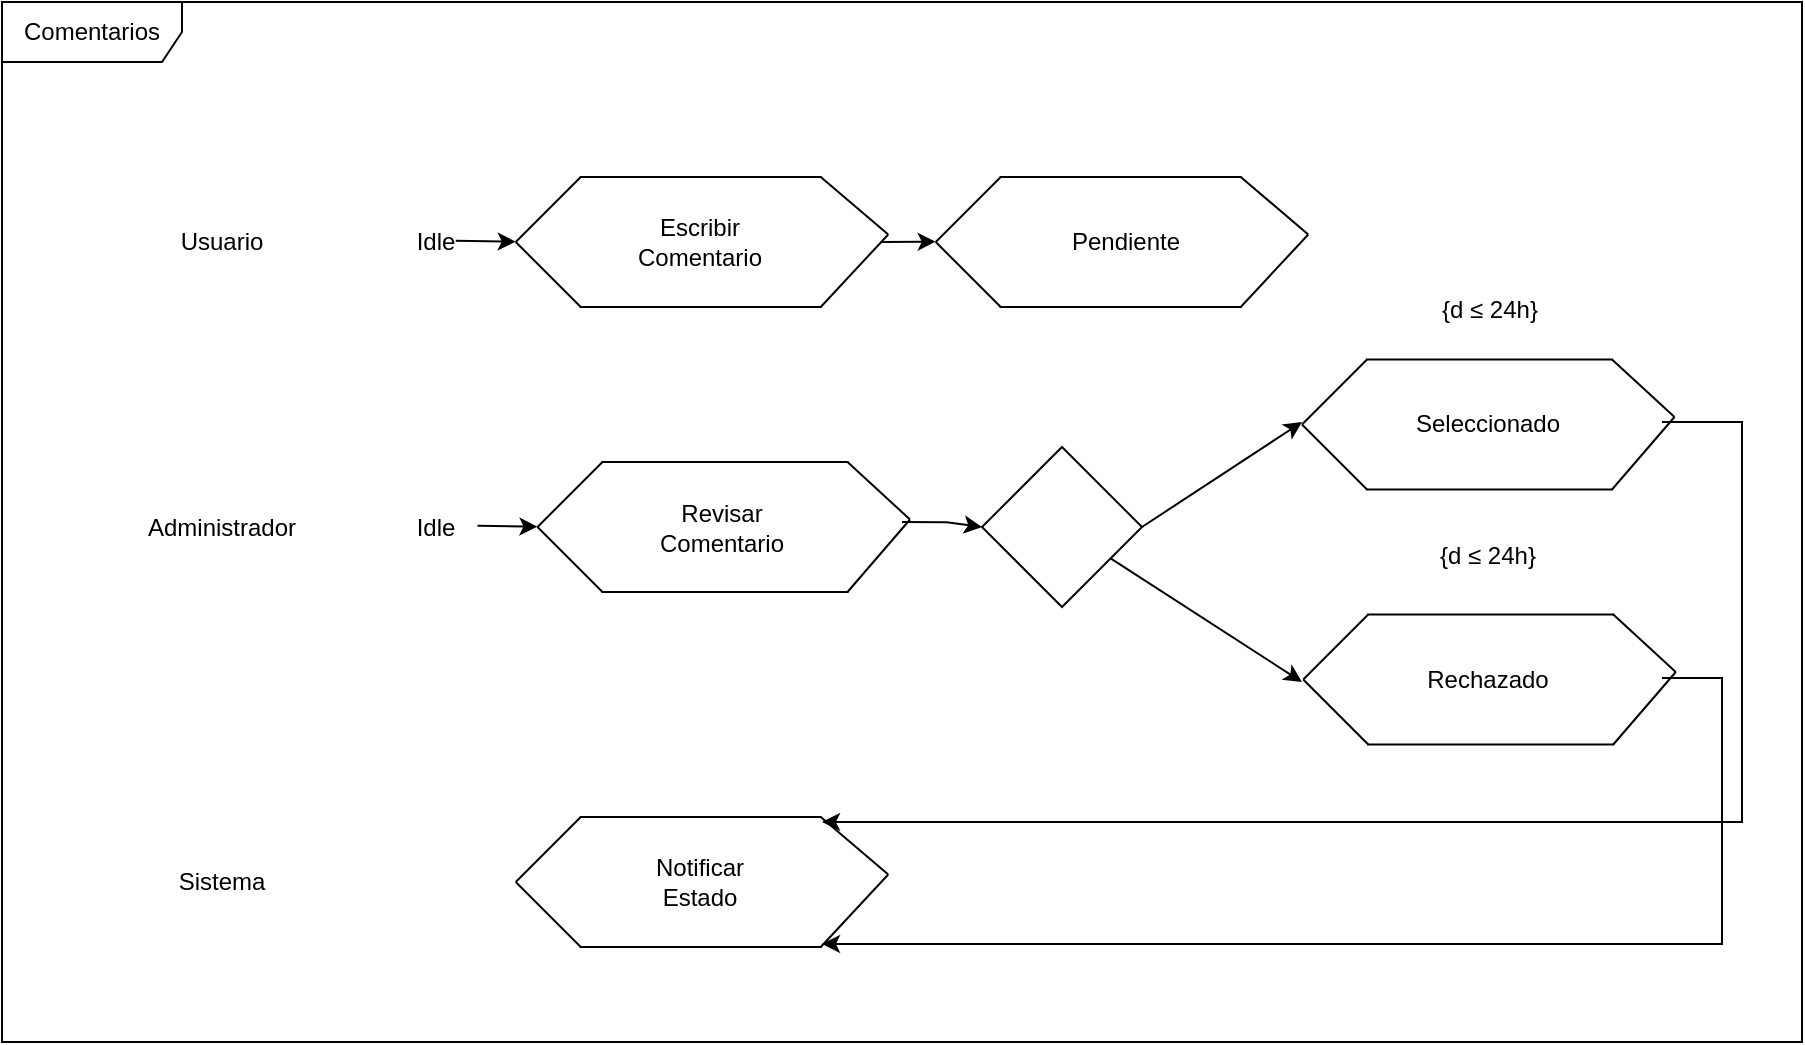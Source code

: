 <mxfile version="28.0.6">
  <diagram name="Página-1" id="PuR6PXavX1iiZgIphFz7">
    <mxGraphModel grid="1" page="1" gridSize="10" guides="1" tooltips="1" connect="1" arrows="1" fold="1" pageScale="1" pageWidth="827" pageHeight="1169" math="0" shadow="0">
      <root>
        <mxCell id="0" />
        <mxCell id="1" parent="0" />
        <mxCell id="wnuGWgDGQfipznTXfZxU-3" value="" style="shape=partialRectangle;whiteSpace=wrap;html=1;top=0;bottom=0;fillColor=none;rotation=90;" vertex="1" parent="1">
          <mxGeometry x="146.87" y="240" width="65" height="120" as="geometry" />
        </mxCell>
        <mxCell id="wnuGWgDGQfipznTXfZxU-6" value="" style="endArrow=none;html=1;rounded=0;exitX=1;exitY=0;exitDx=0;exitDy=0;" edge="1" parent="1" source="wnuGWgDGQfipznTXfZxU-3">
          <mxGeometry width="50" height="50" relative="1" as="geometry">
            <mxPoint x="283.12" y="306.25" as="sourcePoint" />
            <mxPoint x="273.12" y="296.25" as="targetPoint" />
          </mxGeometry>
        </mxCell>
        <mxCell id="wnuGWgDGQfipznTXfZxU-8" value="" style="endArrow=none;html=1;rounded=0;exitX=0;exitY=0;exitDx=0;exitDy=0;" edge="1" parent="1" source="wnuGWgDGQfipznTXfZxU-3">
          <mxGeometry width="50" height="50" relative="1" as="geometry">
            <mxPoint x="283.12" y="258.25" as="sourcePoint" />
            <mxPoint x="273.12" y="296.25" as="targetPoint" />
          </mxGeometry>
        </mxCell>
        <mxCell id="wnuGWgDGQfipznTXfZxU-11" value="" style="endArrow=none;html=1;rounded=0;entryX=1;entryY=1;entryDx=0;entryDy=0;" edge="1" parent="1" target="wnuGWgDGQfipznTXfZxU-3">
          <mxGeometry width="50" height="50" relative="1" as="geometry">
            <mxPoint x="86.87" y="300" as="sourcePoint" />
            <mxPoint x="110.12" y="328.25" as="targetPoint" />
          </mxGeometry>
        </mxCell>
        <mxCell id="wnuGWgDGQfipznTXfZxU-12" value="" style="endArrow=none;html=1;rounded=0;entryX=0;entryY=1;entryDx=0;entryDy=0;" edge="1" parent="1" target="wnuGWgDGQfipznTXfZxU-3">
          <mxGeometry width="50" height="50" relative="1" as="geometry">
            <mxPoint x="86.87" y="300" as="sourcePoint" />
            <mxPoint x="110.12" y="270" as="targetPoint" />
          </mxGeometry>
        </mxCell>
        <mxCell id="wnuGWgDGQfipznTXfZxU-13" value="" style="shape=partialRectangle;whiteSpace=wrap;html=1;top=0;bottom=0;fillColor=none;rotation=90;" vertex="1" parent="1">
          <mxGeometry x="356.87" y="240" width="65" height="120" as="geometry" />
        </mxCell>
        <mxCell id="wnuGWgDGQfipznTXfZxU-14" value="" style="endArrow=none;html=1;rounded=0;exitX=1;exitY=0;exitDx=0;exitDy=0;" edge="1" parent="1" source="wnuGWgDGQfipznTXfZxU-13">
          <mxGeometry width="50" height="50" relative="1" as="geometry">
            <mxPoint x="493.12" y="306.25" as="sourcePoint" />
            <mxPoint x="483.12" y="296.25" as="targetPoint" />
          </mxGeometry>
        </mxCell>
        <mxCell id="wnuGWgDGQfipznTXfZxU-15" value="" style="endArrow=none;html=1;rounded=0;exitX=0;exitY=0;exitDx=0;exitDy=0;" edge="1" parent="1" source="wnuGWgDGQfipznTXfZxU-13">
          <mxGeometry width="50" height="50" relative="1" as="geometry">
            <mxPoint x="493.12" y="258.25" as="sourcePoint" />
            <mxPoint x="483.12" y="296.25" as="targetPoint" />
          </mxGeometry>
        </mxCell>
        <mxCell id="wnuGWgDGQfipznTXfZxU-16" value="" style="endArrow=none;html=1;rounded=0;entryX=1;entryY=1;entryDx=0;entryDy=0;" edge="1" parent="1" target="wnuGWgDGQfipznTXfZxU-13">
          <mxGeometry width="50" height="50" relative="1" as="geometry">
            <mxPoint x="296.87" y="300" as="sourcePoint" />
            <mxPoint x="320.12" y="328.25" as="targetPoint" />
          </mxGeometry>
        </mxCell>
        <mxCell id="wnuGWgDGQfipznTXfZxU-17" value="" style="endArrow=none;html=1;rounded=0;entryX=0;entryY=1;entryDx=0;entryDy=0;" edge="1" parent="1" target="wnuGWgDGQfipznTXfZxU-13">
          <mxGeometry width="50" height="50" relative="1" as="geometry">
            <mxPoint x="296.87" y="300" as="sourcePoint" />
            <mxPoint x="320.12" y="270" as="targetPoint" />
          </mxGeometry>
        </mxCell>
        <mxCell id="wnuGWgDGQfipznTXfZxU-23" value="&lt;font style=&quot;vertical-align: inherit;&quot;&gt;&lt;font style=&quot;vertical-align: inherit;&quot;&gt;Idle&lt;/font&gt;&lt;/font&gt;" style="text;html=1;align=center;verticalAlign=middle;whiteSpace=wrap;rounded=0;" vertex="1" parent="1">
          <mxGeometry x="16.87" y="285" width="60" height="30" as="geometry" />
        </mxCell>
        <mxCell id="wnuGWgDGQfipznTXfZxU-24" value="" style="shape=partialRectangle;whiteSpace=wrap;html=1;top=0;bottom=0;fillColor=none;rotation=90;" vertex="1" parent="1">
          <mxGeometry x="159" y="381.25" width="65" height="122.5" as="geometry" />
        </mxCell>
        <mxCell id="wnuGWgDGQfipznTXfZxU-25" value="" style="endArrow=none;html=1;rounded=0;exitX=1;exitY=0;exitDx=0;exitDy=0;" edge="1" parent="1" source="wnuGWgDGQfipznTXfZxU-24">
          <mxGeometry width="50" height="50" relative="1" as="geometry">
            <mxPoint x="294" y="448.75" as="sourcePoint" />
            <mxPoint x="284" y="438.75" as="targetPoint" />
          </mxGeometry>
        </mxCell>
        <mxCell id="wnuGWgDGQfipznTXfZxU-26" value="" style="endArrow=none;html=1;rounded=0;exitX=0;exitY=0;exitDx=0;exitDy=0;" edge="1" parent="1" source="wnuGWgDGQfipznTXfZxU-24">
          <mxGeometry width="50" height="50" relative="1" as="geometry">
            <mxPoint x="294" y="400.75" as="sourcePoint" />
            <mxPoint x="284" y="438.75" as="targetPoint" />
          </mxGeometry>
        </mxCell>
        <mxCell id="wnuGWgDGQfipznTXfZxU-27" value="" style="endArrow=none;html=1;rounded=0;entryX=1;entryY=1;entryDx=0;entryDy=0;" edge="1" parent="1" target="wnuGWgDGQfipznTXfZxU-24">
          <mxGeometry width="50" height="50" relative="1" as="geometry">
            <mxPoint x="97.75" y="442.5" as="sourcePoint" />
            <mxPoint x="121" y="470.75" as="targetPoint" />
          </mxGeometry>
        </mxCell>
        <mxCell id="wnuGWgDGQfipznTXfZxU-28" value="" style="endArrow=none;html=1;rounded=0;entryX=0;entryY=1;entryDx=0;entryDy=0;" edge="1" parent="1" target="wnuGWgDGQfipznTXfZxU-24">
          <mxGeometry width="50" height="50" relative="1" as="geometry">
            <mxPoint x="97.75" y="442.5" as="sourcePoint" />
            <mxPoint x="121" y="412.5" as="targetPoint" />
          </mxGeometry>
        </mxCell>
        <mxCell id="wnuGWgDGQfipznTXfZxU-39" value="&lt;font style=&quot;vertical-align: inherit;&quot;&gt;&lt;font style=&quot;vertical-align: inherit;&quot;&gt;Idle&lt;/font&gt;&lt;/font&gt;" style="text;html=1;align=center;verticalAlign=middle;whiteSpace=wrap;rounded=0;" vertex="1" parent="1">
          <mxGeometry x="16.87" y="427.5" width="60" height="30" as="geometry" />
        </mxCell>
        <mxCell id="wnuGWgDGQfipznTXfZxU-58" value="" style="endArrow=classic;html=1;rounded=0;" edge="1" parent="1">
          <mxGeometry width="50" height="50" relative="1" as="geometry">
            <mxPoint x="270" y="300" as="sourcePoint" />
            <mxPoint x="296.87" y="299.82" as="targetPoint" />
          </mxGeometry>
        </mxCell>
        <mxCell id="wnuGWgDGQfipznTXfZxU-59" value="" style="endArrow=classic;html=1;rounded=0;entryX=0;entryY=0.5;entryDx=0;entryDy=0;" edge="1" parent="1" target="rd3ffc8TigZeUYMoxWfR-2">
          <mxGeometry width="50" height="50" relative="1" as="geometry">
            <mxPoint x="280" y="440" as="sourcePoint" />
            <mxPoint x="310" y="440.41" as="targetPoint" />
            <Array as="points">
              <mxPoint x="302.25" y="440.09" />
            </Array>
          </mxGeometry>
        </mxCell>
        <mxCell id="wnuGWgDGQfipznTXfZxU-63" value="" style="endArrow=classic;html=1;rounded=0;" edge="1" parent="1">
          <mxGeometry width="50" height="50" relative="1" as="geometry">
            <mxPoint x="67.75" y="441.91" as="sourcePoint" />
            <mxPoint x="97.75" y="442.32" as="targetPoint" />
          </mxGeometry>
        </mxCell>
        <mxCell id="wnuGWgDGQfipznTXfZxU-64" value="" style="endArrow=classic;html=1;rounded=0;" edge="1" parent="1">
          <mxGeometry width="50" height="50" relative="1" as="geometry">
            <mxPoint x="56.87" y="299.41" as="sourcePoint" />
            <mxPoint x="86.87" y="299.82" as="targetPoint" />
          </mxGeometry>
        </mxCell>
        <mxCell id="wnuGWgDGQfipznTXfZxU-65" value="&lt;font style=&quot;vertical-align: inherit;&quot;&gt;&lt;font style=&quot;vertical-align: inherit;&quot;&gt;&lt;font style=&quot;vertical-align: inherit;&quot;&gt;&lt;font style=&quot;vertical-align: inherit;&quot;&gt;&lt;font style=&quot;vertical-align: inherit;&quot;&gt;&lt;font style=&quot;vertical-align: inherit;&quot;&gt;&lt;font style=&quot;vertical-align: inherit;&quot;&gt;&lt;font style=&quot;vertical-align: inherit;&quot;&gt;Comentarios&lt;/font&gt;&lt;/font&gt;&lt;/font&gt;&lt;/font&gt;&lt;/font&gt;&lt;/font&gt;&lt;/font&gt;&lt;/font&gt;" style="shape=umlFrame;whiteSpace=wrap;html=1;pointerEvents=0;width=90;height=30;" vertex="1" parent="1">
          <mxGeometry x="-170" y="180" width="900" height="520" as="geometry" />
        </mxCell>
        <mxCell id="wnuGWgDGQfipznTXfZxU-66" value="&lt;span style=&quot;text-align: left;&quot;&gt;&lt;font style=&quot;vertical-align: inherit;&quot;&gt;&lt;font style=&quot;vertical-align: inherit;&quot;&gt;Escribir Comentario&lt;/font&gt;&lt;/font&gt;&lt;/span&gt;" style="text;html=1;align=center;verticalAlign=middle;whiteSpace=wrap;rounded=0;" vertex="1" parent="1">
          <mxGeometry x="149.37" y="285" width="60" height="30" as="geometry" />
        </mxCell>
        <mxCell id="wnuGWgDGQfipznTXfZxU-67" value="&lt;span style=&quot;text-align: left;&quot;&gt;&lt;font style=&quot;vertical-align: inherit;&quot;&gt;&lt;font style=&quot;vertical-align: inherit;&quot;&gt;Pendiente&lt;/font&gt;&lt;/font&gt;&lt;/span&gt;" style="text;html=1;align=center;verticalAlign=middle;whiteSpace=wrap;rounded=0;" vertex="1" parent="1">
          <mxGeometry x="361.87" y="285" width="60" height="30" as="geometry" />
        </mxCell>
        <mxCell id="wnuGWgDGQfipznTXfZxU-69" value="&lt;span style=&quot;text-align: left;&quot;&gt;&lt;font style=&quot;vertical-align: inherit;&quot;&gt;&lt;font style=&quot;vertical-align: inherit;&quot;&gt;Revisar Comentario&lt;/font&gt;&lt;/font&gt;&lt;/span&gt;" style="text;html=1;align=center;verticalAlign=middle;whiteSpace=wrap;rounded=0;" vertex="1" parent="1">
          <mxGeometry x="160.25" y="427.5" width="60" height="30" as="geometry" />
        </mxCell>
        <mxCell id="wnuGWgDGQfipznTXfZxU-77" value="{d ≤ 24h}" style="text;whiteSpace=wrap;html=1;" vertex="1" parent="1">
          <mxGeometry x="548.13" y="320" width="51.25" height="40" as="geometry" />
        </mxCell>
        <mxCell id="wnuGWgDGQfipznTXfZxU-85" value="&lt;font style=&quot;vertical-align: inherit;&quot;&gt;&lt;font style=&quot;vertical-align: inherit;&quot;&gt;Usuario&lt;/font&gt;&lt;/font&gt;" style="text;html=1;align=center;verticalAlign=middle;whiteSpace=wrap;rounded=0;" vertex="1" parent="1">
          <mxGeometry x="-90" y="285" width="60" height="30" as="geometry" />
        </mxCell>
        <mxCell id="rd3ffc8TigZeUYMoxWfR-1" value="&lt;font style=&quot;vertical-align: inherit;&quot;&gt;&lt;font style=&quot;vertical-align: inherit;&quot;&gt;Administrador&lt;/font&gt;&lt;/font&gt;" style="text;html=1;align=center;verticalAlign=middle;whiteSpace=wrap;rounded=0;" vertex="1" parent="1">
          <mxGeometry x="-100" y="427.5" width="80" height="30" as="geometry" />
        </mxCell>
        <mxCell id="rd3ffc8TigZeUYMoxWfR-17" style="rounded=0;orthogonalLoop=1;jettySize=auto;html=1;exitX=1;exitY=0.5;exitDx=0;exitDy=0;" edge="1" parent="1" source="rd3ffc8TigZeUYMoxWfR-2">
          <mxGeometry relative="1" as="geometry">
            <mxPoint x="480" y="390" as="targetPoint" />
          </mxGeometry>
        </mxCell>
        <mxCell id="rd3ffc8TigZeUYMoxWfR-18" style="rounded=0;orthogonalLoop=1;jettySize=auto;html=1;" edge="1" parent="1" source="rd3ffc8TigZeUYMoxWfR-2">
          <mxGeometry relative="1" as="geometry">
            <mxPoint x="480" y="520" as="targetPoint" />
          </mxGeometry>
        </mxCell>
        <mxCell id="rd3ffc8TigZeUYMoxWfR-2" value="" style="rhombus;whiteSpace=wrap;html=1;" vertex="1" parent="1">
          <mxGeometry x="320" y="402.5" width="80" height="80" as="geometry" />
        </mxCell>
        <mxCell id="rd3ffc8TigZeUYMoxWfR-4" value="" style="shape=partialRectangle;whiteSpace=wrap;html=1;top=0;bottom=0;fillColor=none;rotation=90;" vertex="1" parent="1">
          <mxGeometry x="541.25" y="330" width="65" height="122.5" as="geometry" />
        </mxCell>
        <mxCell id="rd3ffc8TigZeUYMoxWfR-5" value="" style="endArrow=none;html=1;rounded=0;exitX=1;exitY=0;exitDx=0;exitDy=0;" edge="1" parent="1" source="rd3ffc8TigZeUYMoxWfR-4">
          <mxGeometry width="50" height="50" relative="1" as="geometry">
            <mxPoint x="676.25" y="397.5" as="sourcePoint" />
            <mxPoint x="666.25" y="387.5" as="targetPoint" />
          </mxGeometry>
        </mxCell>
        <mxCell id="rd3ffc8TigZeUYMoxWfR-6" value="" style="endArrow=none;html=1;rounded=0;exitX=0;exitY=0;exitDx=0;exitDy=0;" edge="1" parent="1" source="rd3ffc8TigZeUYMoxWfR-4">
          <mxGeometry width="50" height="50" relative="1" as="geometry">
            <mxPoint x="676.25" y="349.5" as="sourcePoint" />
            <mxPoint x="666.25" y="387.5" as="targetPoint" />
          </mxGeometry>
        </mxCell>
        <mxCell id="rd3ffc8TigZeUYMoxWfR-7" value="" style="endArrow=none;html=1;rounded=0;entryX=1;entryY=1;entryDx=0;entryDy=0;" edge="1" parent="1" target="rd3ffc8TigZeUYMoxWfR-4">
          <mxGeometry width="50" height="50" relative="1" as="geometry">
            <mxPoint x="480" y="391.25" as="sourcePoint" />
            <mxPoint x="503.25" y="419.5" as="targetPoint" />
          </mxGeometry>
        </mxCell>
        <mxCell id="rd3ffc8TigZeUYMoxWfR-8" value="" style="endArrow=none;html=1;rounded=0;entryX=0;entryY=1;entryDx=0;entryDy=0;" edge="1" parent="1" target="rd3ffc8TigZeUYMoxWfR-4">
          <mxGeometry width="50" height="50" relative="1" as="geometry">
            <mxPoint x="480" y="391.25" as="sourcePoint" />
            <mxPoint x="503.25" y="361.25" as="targetPoint" />
          </mxGeometry>
        </mxCell>
        <mxCell id="rd3ffc8TigZeUYMoxWfR-9" value="&lt;span style=&quot;text-align: left;&quot;&gt;&lt;font style=&quot;vertical-align: inherit;&quot;&gt;&lt;font style=&quot;vertical-align: inherit;&quot;&gt;Seleccionado&lt;/font&gt;&lt;/font&gt;&lt;/span&gt;" style="text;html=1;align=center;verticalAlign=middle;whiteSpace=wrap;rounded=0;" vertex="1" parent="1">
          <mxGeometry x="542.5" y="376.25" width="60" height="30" as="geometry" />
        </mxCell>
        <mxCell id="rd3ffc8TigZeUYMoxWfR-10" value="" style="shape=partialRectangle;whiteSpace=wrap;html=1;top=0;bottom=0;fillColor=none;rotation=90;" vertex="1" parent="1">
          <mxGeometry x="541.88" y="457.5" width="65" height="122.5" as="geometry" />
        </mxCell>
        <mxCell id="rd3ffc8TigZeUYMoxWfR-11" value="" style="endArrow=none;html=1;rounded=0;exitX=1;exitY=0;exitDx=0;exitDy=0;" edge="1" parent="1" source="rd3ffc8TigZeUYMoxWfR-10">
          <mxGeometry width="50" height="50" relative="1" as="geometry">
            <mxPoint x="676.88" y="525" as="sourcePoint" />
            <mxPoint x="666.88" y="515" as="targetPoint" />
          </mxGeometry>
        </mxCell>
        <mxCell id="rd3ffc8TigZeUYMoxWfR-12" value="" style="endArrow=none;html=1;rounded=0;exitX=0;exitY=0;exitDx=0;exitDy=0;" edge="1" parent="1" source="rd3ffc8TigZeUYMoxWfR-10">
          <mxGeometry width="50" height="50" relative="1" as="geometry">
            <mxPoint x="676.88" y="477" as="sourcePoint" />
            <mxPoint x="666.88" y="515" as="targetPoint" />
          </mxGeometry>
        </mxCell>
        <mxCell id="rd3ffc8TigZeUYMoxWfR-13" value="" style="endArrow=none;html=1;rounded=0;entryX=1;entryY=1;entryDx=0;entryDy=0;" edge="1" parent="1" target="rd3ffc8TigZeUYMoxWfR-10">
          <mxGeometry width="50" height="50" relative="1" as="geometry">
            <mxPoint x="480.63" y="518.75" as="sourcePoint" />
            <mxPoint x="503.88" y="547" as="targetPoint" />
          </mxGeometry>
        </mxCell>
        <mxCell id="rd3ffc8TigZeUYMoxWfR-14" value="" style="endArrow=none;html=1;rounded=0;entryX=0;entryY=1;entryDx=0;entryDy=0;" edge="1" parent="1" target="rd3ffc8TigZeUYMoxWfR-10">
          <mxGeometry width="50" height="50" relative="1" as="geometry">
            <mxPoint x="480.63" y="518.75" as="sourcePoint" />
            <mxPoint x="503.88" y="488.75" as="targetPoint" />
          </mxGeometry>
        </mxCell>
        <mxCell id="rd3ffc8TigZeUYMoxWfR-15" value="&lt;span style=&quot;text-align: left;&quot;&gt;&lt;font style=&quot;vertical-align: inherit;&quot;&gt;&lt;font style=&quot;vertical-align: inherit;&quot;&gt;Rechazado&lt;/font&gt;&lt;/font&gt;&lt;/span&gt;" style="text;html=1;align=center;verticalAlign=middle;whiteSpace=wrap;rounded=0;" vertex="1" parent="1">
          <mxGeometry x="543.13" y="503.75" width="60" height="30" as="geometry" />
        </mxCell>
        <mxCell id="rd3ffc8TigZeUYMoxWfR-16" value="{d ≤ 24h}" style="text;whiteSpace=wrap;html=1;" vertex="1" parent="1">
          <mxGeometry x="546.88" y="442.5" width="51.25" height="40" as="geometry" />
        </mxCell>
        <mxCell id="rd3ffc8TigZeUYMoxWfR-19" value="" style="shape=partialRectangle;whiteSpace=wrap;html=1;top=0;bottom=0;fillColor=none;rotation=90;" vertex="1" parent="1">
          <mxGeometry x="146.87" y="560" width="65" height="120" as="geometry" />
        </mxCell>
        <mxCell id="rd3ffc8TigZeUYMoxWfR-20" value="" style="endArrow=none;html=1;rounded=0;exitX=1;exitY=0;exitDx=0;exitDy=0;" edge="1" parent="1" source="rd3ffc8TigZeUYMoxWfR-19">
          <mxGeometry width="50" height="50" relative="1" as="geometry">
            <mxPoint x="283.12" y="626.25" as="sourcePoint" />
            <mxPoint x="273.12" y="616.25" as="targetPoint" />
          </mxGeometry>
        </mxCell>
        <mxCell id="rd3ffc8TigZeUYMoxWfR-21" value="" style="endArrow=none;html=1;rounded=0;exitX=0;exitY=0;exitDx=0;exitDy=0;" edge="1" parent="1" source="rd3ffc8TigZeUYMoxWfR-19">
          <mxGeometry width="50" height="50" relative="1" as="geometry">
            <mxPoint x="283.12" y="578.25" as="sourcePoint" />
            <mxPoint x="273.12" y="616.25" as="targetPoint" />
          </mxGeometry>
        </mxCell>
        <mxCell id="rd3ffc8TigZeUYMoxWfR-22" value="" style="endArrow=none;html=1;rounded=0;entryX=1;entryY=1;entryDx=0;entryDy=0;" edge="1" parent="1" target="rd3ffc8TigZeUYMoxWfR-19">
          <mxGeometry width="50" height="50" relative="1" as="geometry">
            <mxPoint x="86.87" y="620" as="sourcePoint" />
            <mxPoint x="110.12" y="648.25" as="targetPoint" />
          </mxGeometry>
        </mxCell>
        <mxCell id="rd3ffc8TigZeUYMoxWfR-23" value="" style="endArrow=none;html=1;rounded=0;entryX=0;entryY=1;entryDx=0;entryDy=0;" edge="1" parent="1" target="rd3ffc8TigZeUYMoxWfR-19">
          <mxGeometry width="50" height="50" relative="1" as="geometry">
            <mxPoint x="86.87" y="620" as="sourcePoint" />
            <mxPoint x="110.12" y="590" as="targetPoint" />
          </mxGeometry>
        </mxCell>
        <mxCell id="rd3ffc8TigZeUYMoxWfR-26" value="&lt;span style=&quot;text-align: left;&quot;&gt;&lt;font style=&quot;vertical-align: inherit;&quot;&gt;&lt;font style=&quot;vertical-align: inherit;&quot;&gt;Notificar Estado&lt;/font&gt;&lt;/font&gt;&lt;/span&gt;" style="text;html=1;align=center;verticalAlign=middle;whiteSpace=wrap;rounded=0;" vertex="1" parent="1">
          <mxGeometry x="149.37" y="605" width="60" height="30" as="geometry" />
        </mxCell>
        <mxCell id="rd3ffc8TigZeUYMoxWfR-27" value="&lt;font style=&quot;vertical-align: inherit;&quot;&gt;&lt;font style=&quot;vertical-align: inherit;&quot;&gt;Sistema&lt;/font&gt;&lt;/font&gt;" style="text;html=1;align=center;verticalAlign=middle;whiteSpace=wrap;rounded=0;" vertex="1" parent="1">
          <mxGeometry x="-90" y="605" width="60" height="30" as="geometry" />
        </mxCell>
        <mxCell id="rd3ffc8TigZeUYMoxWfR-28" value="" style="endArrow=classic;html=1;rounded=0;edgeStyle=orthogonalEdgeStyle;" edge="1" parent="1">
          <mxGeometry width="50" height="50" relative="1" as="geometry">
            <mxPoint x="660" y="390" as="sourcePoint" />
            <mxPoint x="240" y="590" as="targetPoint" />
            <Array as="points">
              <mxPoint x="700" y="390" />
              <mxPoint x="700" y="590" />
            </Array>
          </mxGeometry>
        </mxCell>
        <mxCell id="rd3ffc8TigZeUYMoxWfR-29" value="" style="endArrow=classic;html=1;rounded=0;edgeStyle=orthogonalEdgeStyle;" edge="1" parent="1">
          <mxGeometry width="50" height="50" relative="1" as="geometry">
            <mxPoint x="660" y="518" as="sourcePoint" />
            <mxPoint x="240" y="651" as="targetPoint" />
            <Array as="points">
              <mxPoint x="690" y="518" />
              <mxPoint x="690" y="651" />
            </Array>
          </mxGeometry>
        </mxCell>
      </root>
    </mxGraphModel>
  </diagram>
</mxfile>
